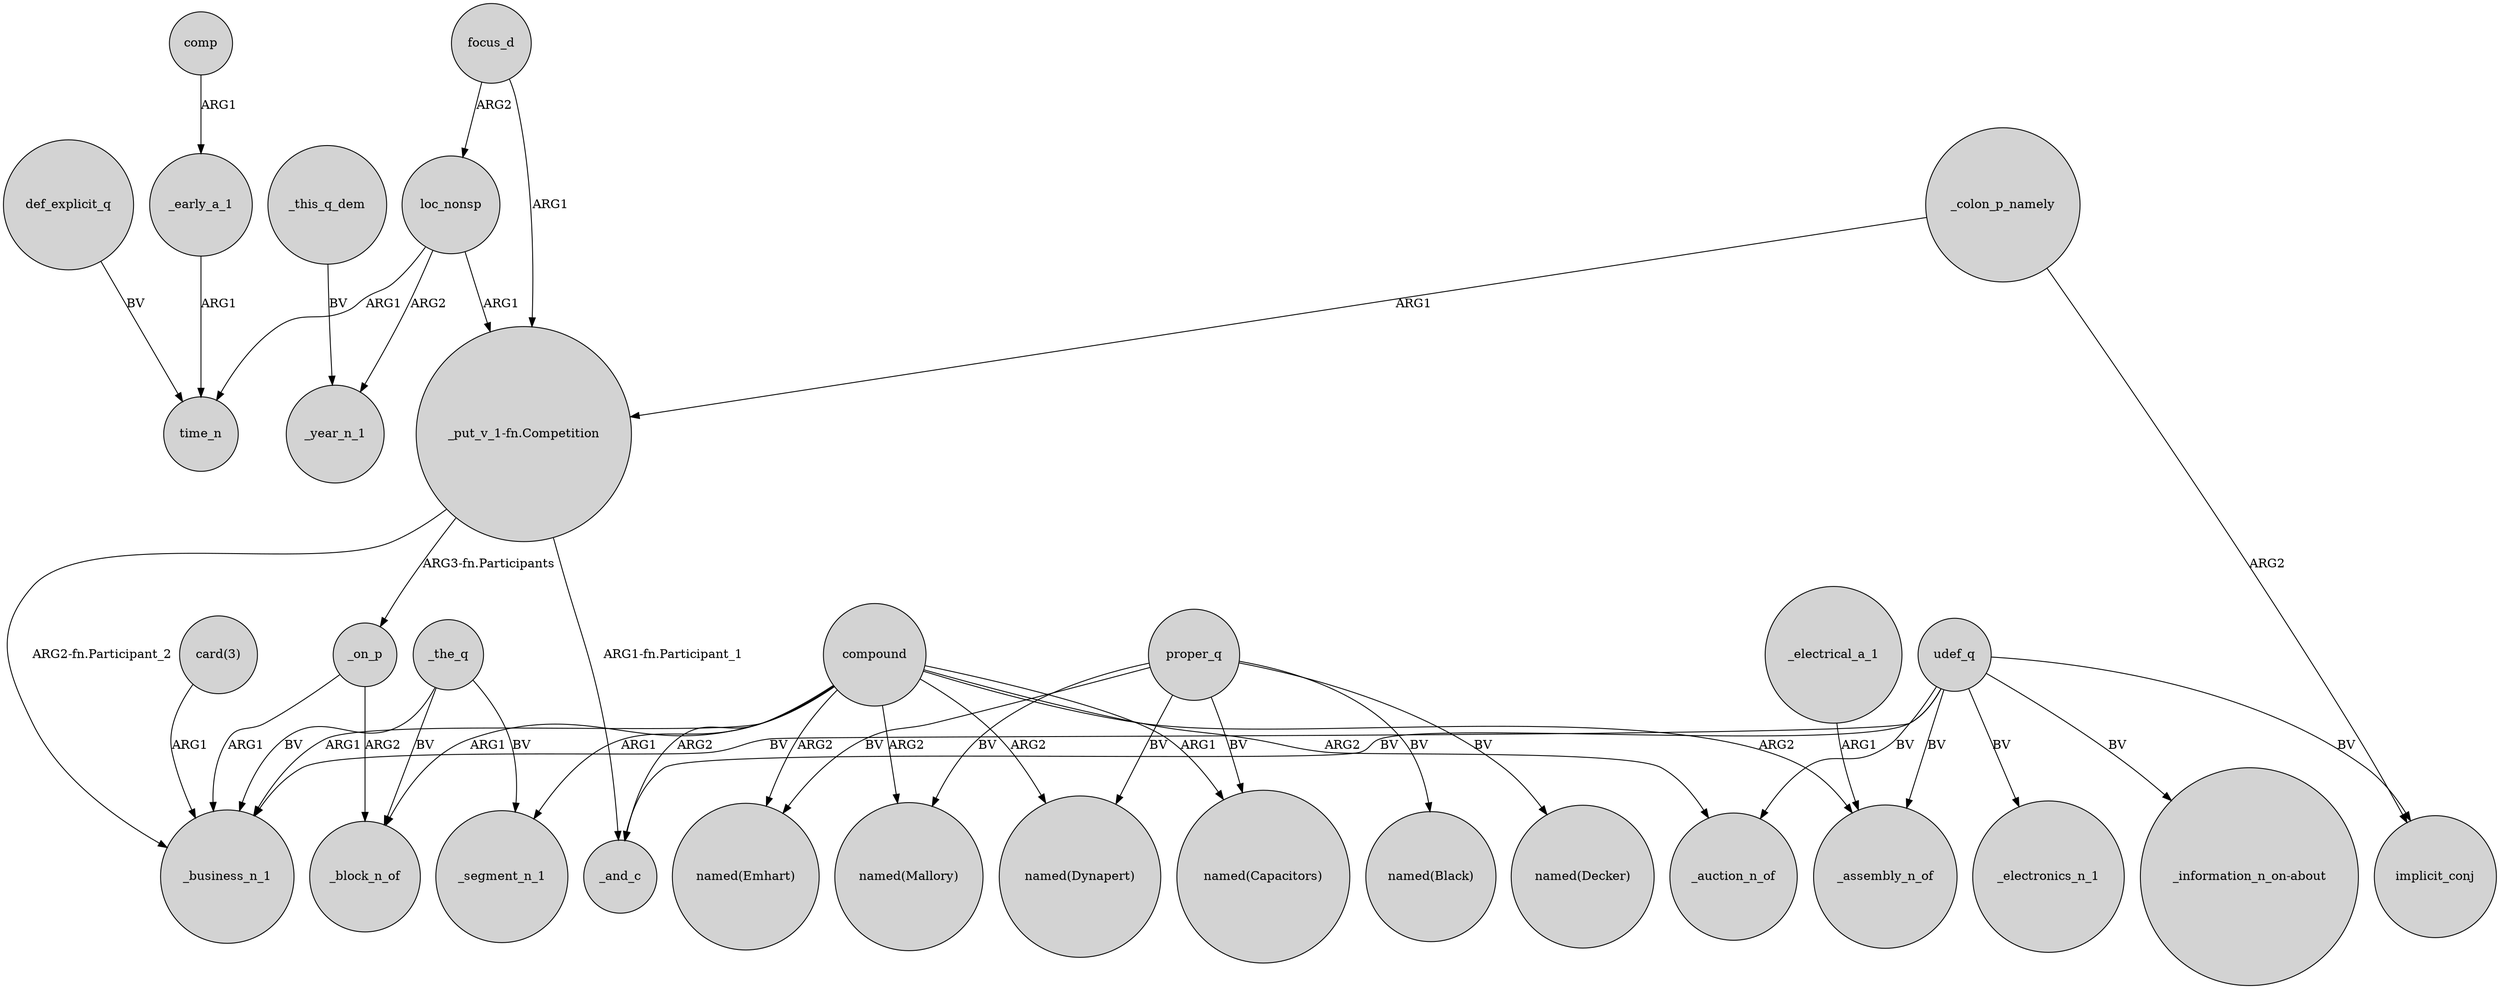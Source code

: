 digraph {
	node [shape=circle style=filled]
	_early_a_1 -> time_n [label=ARG1]
	_electrical_a_1 -> _assembly_n_of [label=ARG1]
	loc_nonsp -> "_put_v_1-fn.Competition" [label=ARG1]
	_on_p -> _business_n_1 [label=ARG1]
	_on_p -> _block_n_of [label=ARG2]
	udef_q -> _assembly_n_of [label=BV]
	proper_q -> "named(Emhart)" [label=BV]
	udef_q -> "_information_n_on-about" [label=BV]
	udef_q -> _auction_n_of [label=BV]
	compound -> _segment_n_1 [label=ARG1]
	compound -> _block_n_of [label=ARG1]
	compound -> _auction_n_of [label=ARG2]
	_the_q -> _business_n_1 [label=BV]
	proper_q -> "named(Decker)" [label=BV]
	udef_q -> _electronics_n_1 [label=BV]
	comp -> _early_a_1 [label=ARG1]
	focus_d -> loc_nonsp [label=ARG2]
	udef_q -> _and_c [label=BV]
	udef_q -> _business_n_1 [label=BV]
	compound -> "named(Emhart)" [label=ARG2]
	proper_q -> "named(Capacitors)" [label=BV]
	compound -> _and_c [label=ARG2]
	loc_nonsp -> _year_n_1 [label=ARG2]
	_colon_p_namely -> "_put_v_1-fn.Competition" [label=ARG1]
	compound -> "named(Capacitors)" [label=ARG1]
	proper_q -> "named(Black)" [label=BV]
	"_put_v_1-fn.Competition" -> _and_c [label="ARG1-fn.Participant_1"]
	_this_q_dem -> _year_n_1 [label=BV]
	compound -> "named(Mallory)" [label=ARG2]
	loc_nonsp -> time_n [label=ARG1]
	"_put_v_1-fn.Competition" -> _business_n_1 [label="ARG2-fn.Participant_2"]
	proper_q -> "named(Dynapert)" [label=BV]
	_the_q -> _segment_n_1 [label=BV]
	_colon_p_namely -> implicit_conj [label=ARG2]
	focus_d -> "_put_v_1-fn.Competition" [label=ARG1]
	def_explicit_q -> time_n [label=BV]
	"_put_v_1-fn.Competition" -> _on_p [label="ARG3-fn.Participants"]
	compound -> _assembly_n_of [label=ARG2]
	compound -> _business_n_1 [label=ARG1]
	udef_q -> implicit_conj [label=BV]
	compound -> "named(Dynapert)" [label=ARG2]
	_the_q -> _block_n_of [label=BV]
	"card(3)" -> _business_n_1 [label=ARG1]
	proper_q -> "named(Mallory)" [label=BV]
}
